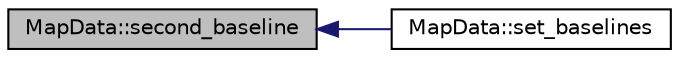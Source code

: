 digraph "MapData::second_baseline"
{
  edge [fontname="Helvetica",fontsize="10",labelfontname="Helvetica",labelfontsize="10"];
  node [fontname="Helvetica",fontsize="10",shape=record];
  rankdir="LR";
  Node1 [label="MapData::second_baseline",height=0.2,width=0.4,color="black", fillcolor="grey75", style="filled" fontcolor="black"];
  Node1 -> Node2 [dir="back",color="midnightblue",fontsize="10",style="solid",fontname="Helvetica"];
  Node2 [label="MapData::set_baselines",height=0.2,width=0.4,color="black", fillcolor="white", style="filled",URL="$class_map_data.html#a97526ae9d24b91c15b2c1912b229a9b5",tooltip="MapData::set_baselines. "];
}
